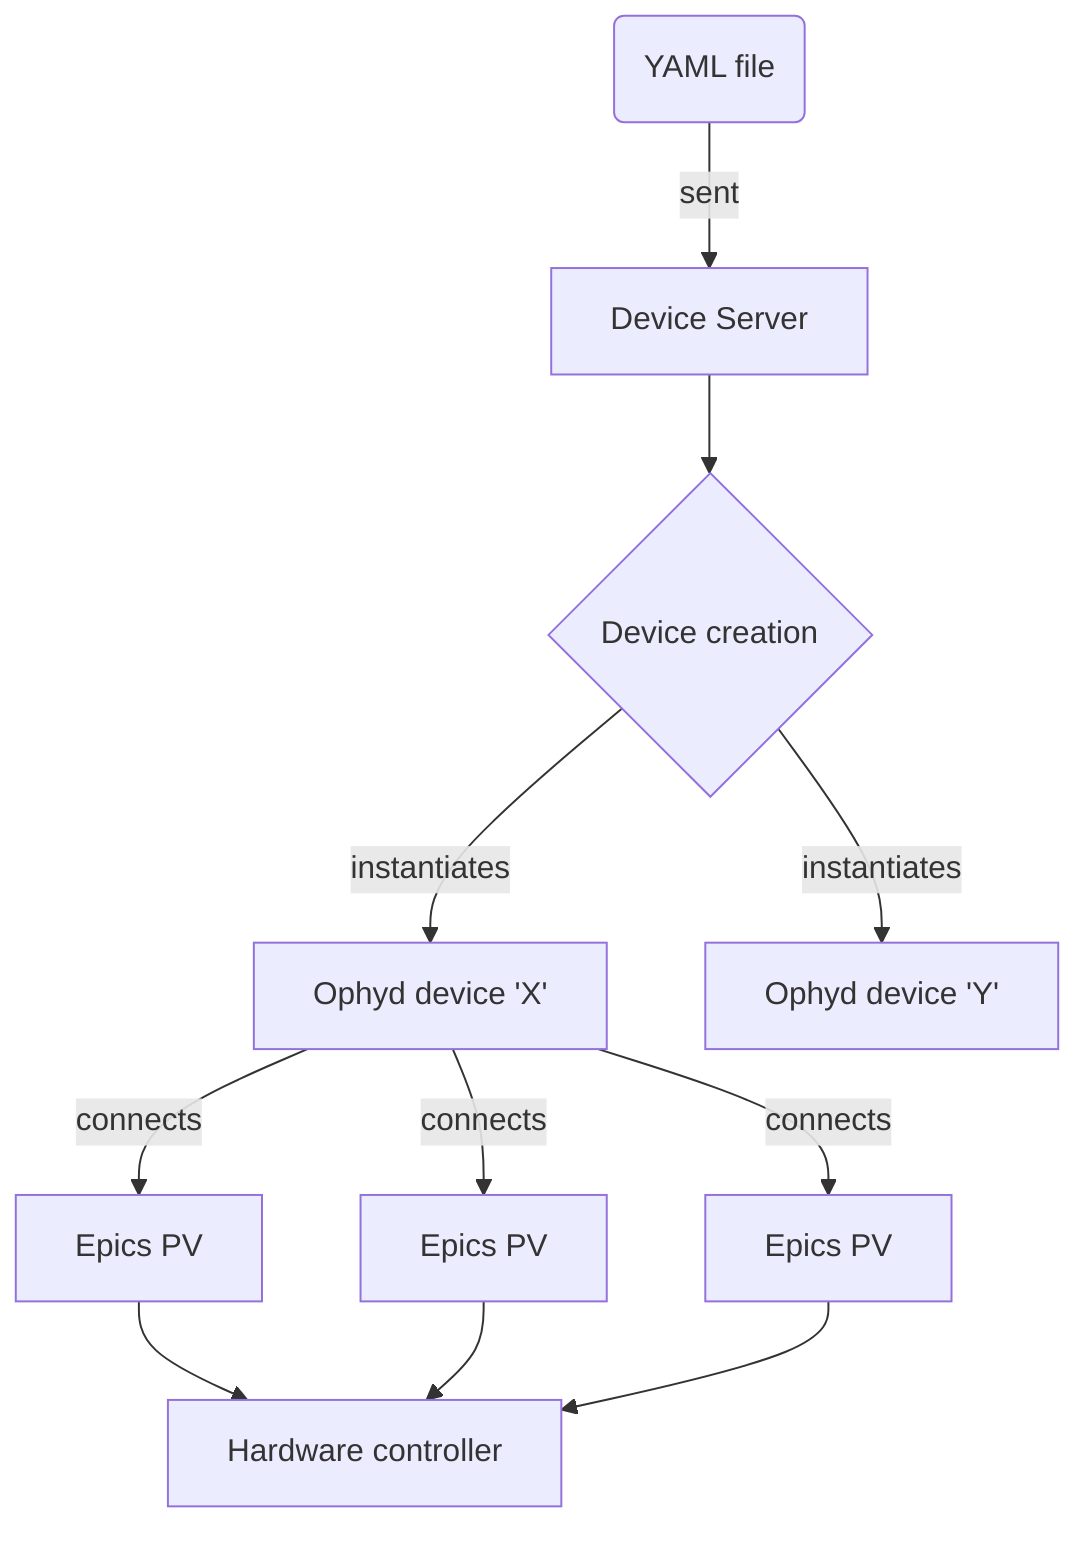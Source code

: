 flowchart TD
    C(YAML file) -->|sent| D[Device Server]
    D --> O{Device creation}
    O -->|instantiates|X[Ophyd device 'X']
    O -->|instantiates|Y[Ophyd device 'Y']
    X -->|connects|E[Epics PV]
    X -->|connects|F[Epics PV]
    X -->|connects|G[Epics PV]
    E --> H[Hardware controller]
    F --> H[Hardware controller]
    G --> H[Hardware controller]